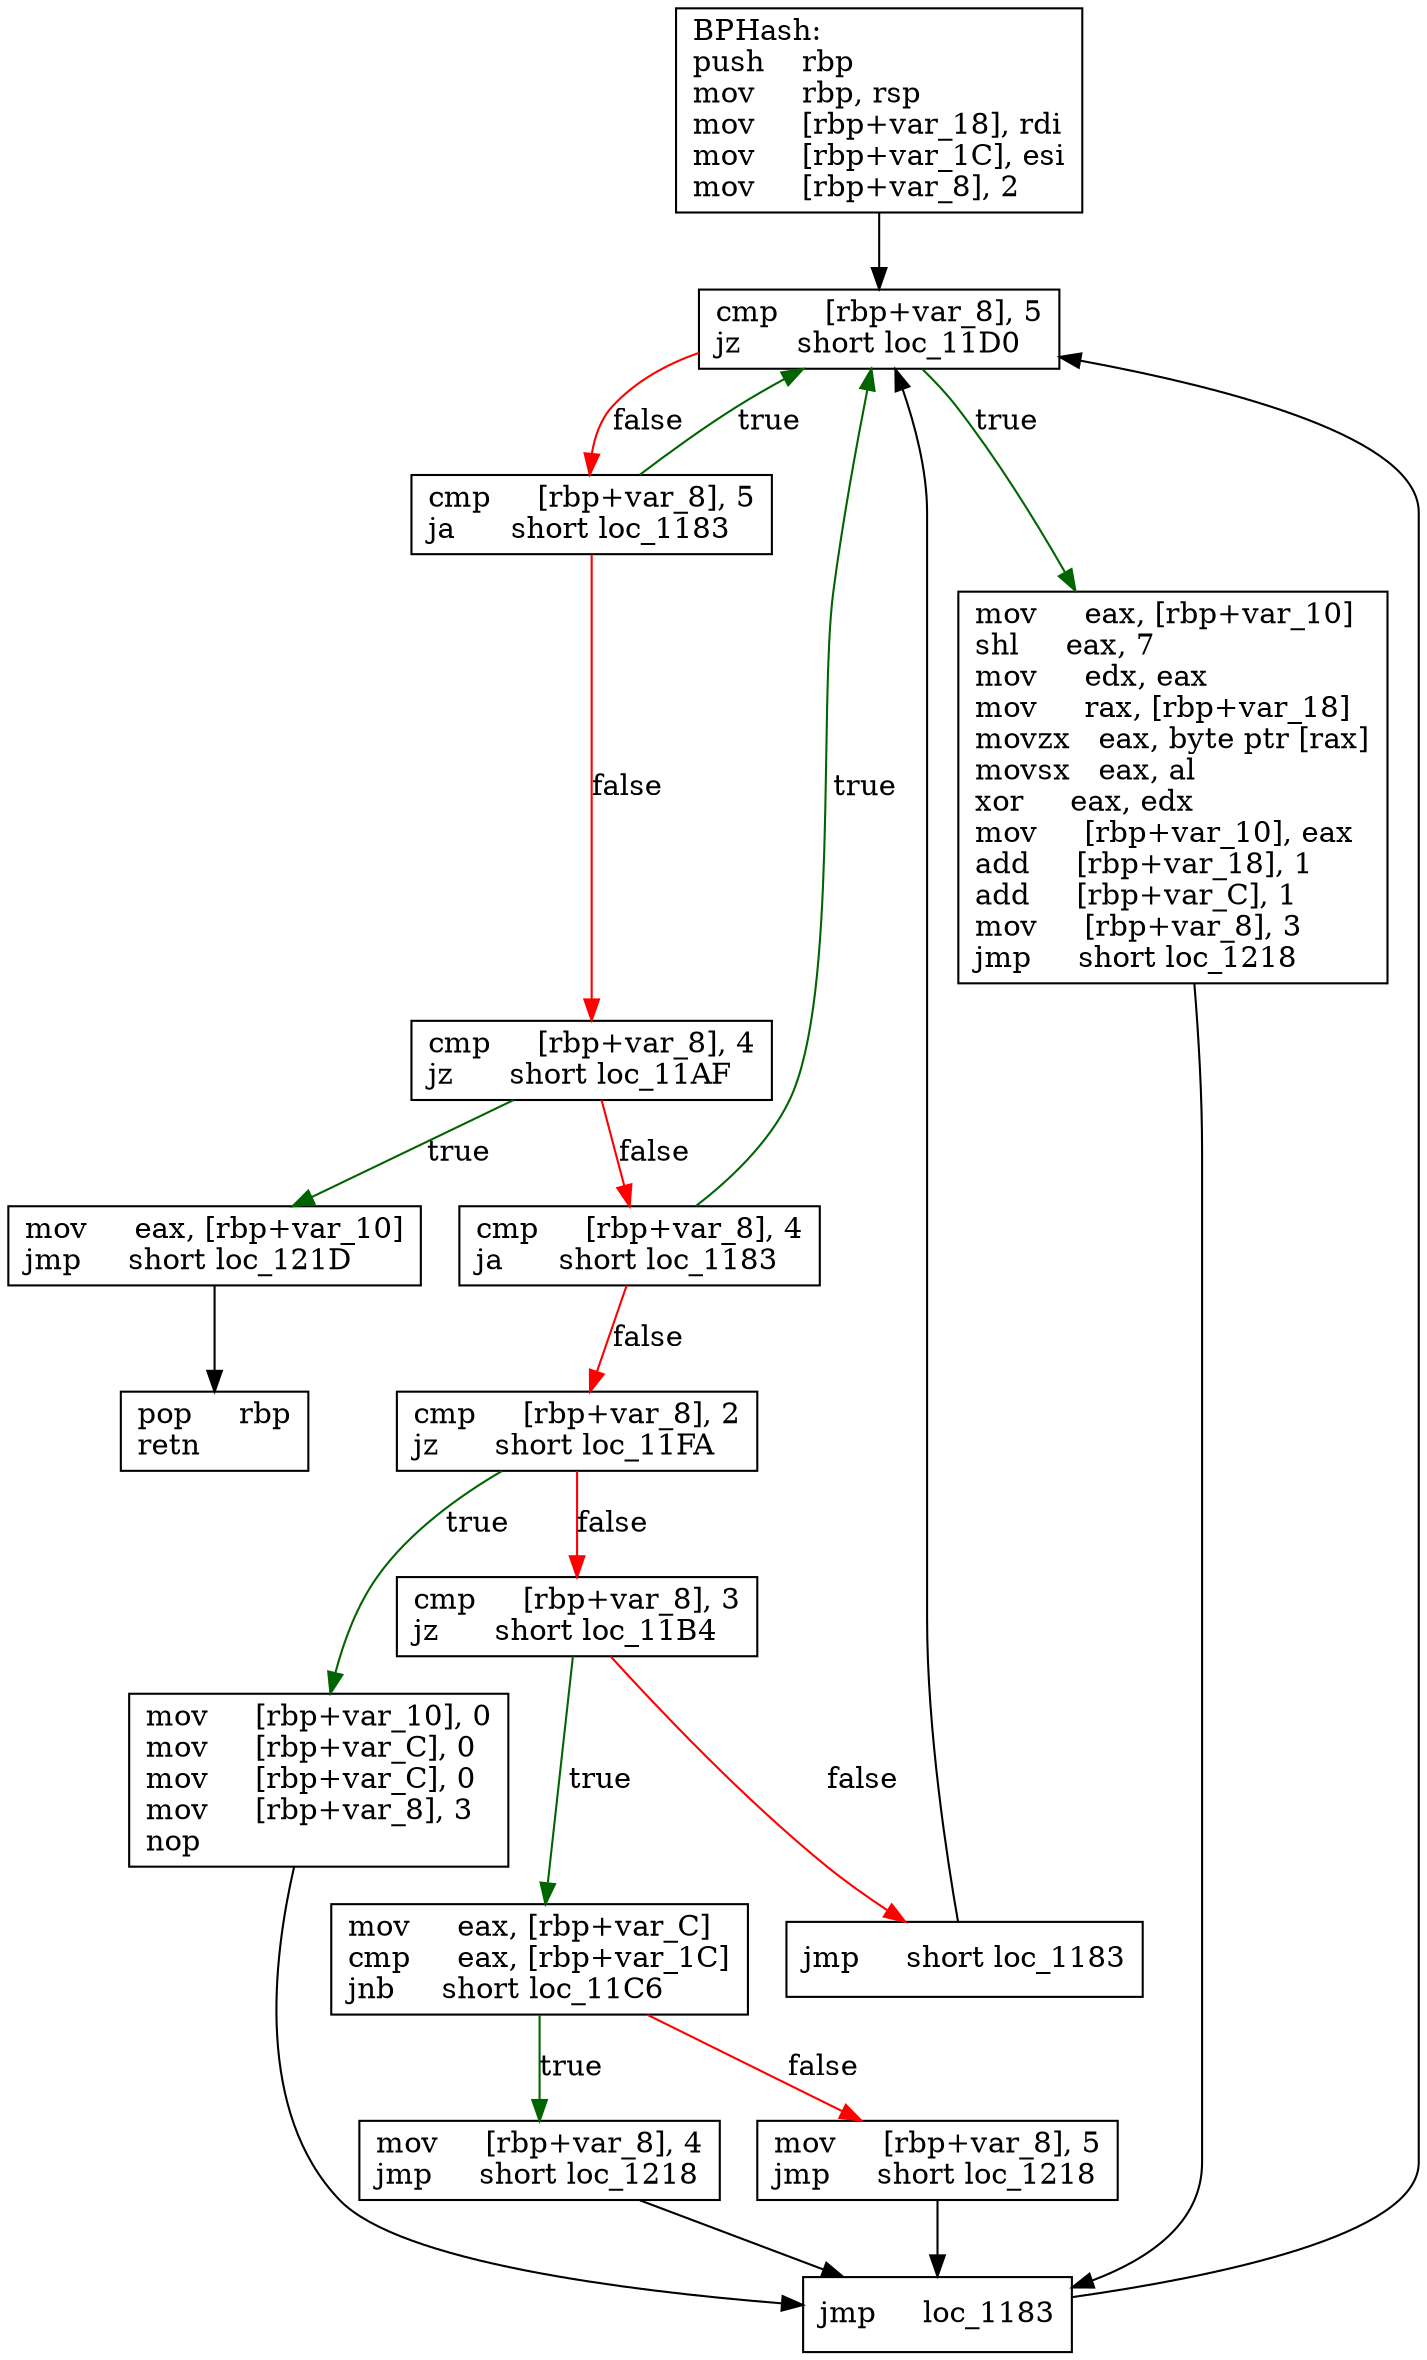digraph "BPHash" {
	graph [
	];
	node [
		shape = "box"
	];
	edge [
	];
	"0" [
		label = "BPHash:\lpush    rbp\lmov     rbp, rsp\lmov     [rbp+var_18], rdi\lmov     [rbp+var_1C], esi\lmov     [rbp+var_8], 2\l"
	];
	"1" [
		label = "cmp     [rbp+var_8], 5\ljz      short loc_11D0\l"
	];
	"2" [
		label = "cmp     [rbp+var_8], 5\lja      short loc_1183\l"
	];
	"3" [
		label = "cmp     [rbp+var_8], 4\ljz      short loc_11AF\l"
	];
	"4" [
		label = "cmp     [rbp+var_8], 4\lja      short loc_1183\l"
	];
	"5" [
		label = "cmp     [rbp+var_8], 2\ljz      short loc_11FA\l"
	];
	"6" [
		label = "cmp     [rbp+var_8], 3\ljz      short loc_11B4\l"
	];
	"7" [
		label = "jmp     short loc_1183\l"
	];
	"8" [
		label = "mov     eax, [rbp+var_10]\ljmp     short loc_121D\l"
	];
	"9" [
		label = "mov     eax, [rbp+var_C]\lcmp     eax, [rbp+var_1C]\ljnb     short loc_11C6\l"
	];
	"10" [
		label = "mov     [rbp+var_8], 5\ljmp     short loc_1218\l"
	];
	"11" [
		label = "mov     [rbp+var_8], 4\ljmp     short loc_1218\l"
	];
	"12" [
		label = "mov     eax, [rbp+var_10]\lshl     eax, 7\lmov     edx, eax\lmov     rax, [rbp+var_18]\lmovzx   eax, byte ptr [rax]\lmovsx   eax, al\lxor     eax, edx\lmov     [rbp+var_10], eax\ladd     [rbp+var_18], 1\ladd     [rbp+var_C], 1\lmov     [rbp+var_8], 3\ljmp     short loc_1218\l"
	];
	"13" [
		label = "mov     [rbp+var_10], 0\lmov     [rbp+var_C], 0\lmov     [rbp+var_C], 0\lmov     [rbp+var_8], 3\lnop\l"
	];
	"14" [
		label = "jmp     loc_1183\l"
	];
	"15" [
		label = "pop     rbp\lretn\l"
	];
// node 0
	"0" -> "1" [ ];
// node 1
	"1" -> "2" [ label = "false", color = red ];
	"1" -> "12" [ label = "true", color = darkgreen ];
// node 2
	"2" -> "1" [ label = "true", color = darkgreen ];
	"2" -> "3" [ label = "false", color = red ];
// node 3
	"3" -> "4" [ label = "false", color = red ];
	"3" -> "8" [ label = "true", color = darkgreen ];
// node 4
	"4" -> "1" [ label = "true", color = darkgreen ];
	"4" -> "5" [ label = "false", color = red ];
// node 5
	"5" -> "6" [ label = "false", color = red ];
	"5" -> "13" [ label = "true", color = darkgreen ];
// node 6
	"6" -> "7" [ label = "false", color = red ];
	"6" -> "9" [ label = "true", color = darkgreen ];
// node 7
	"7" -> "1" [ ];
// node 8
	"8" -> "15" [ ];
// node 9
	"9" -> "10" [ label = "false", color = red ];
	"9" -> "11" [ label = "true", color = darkgreen ];
// node 10
	"10" -> "14" [ ];
// node 11
	"11" -> "14" [ ];
// node 12
	"12" -> "14" [ ];
// node 13
	"13" -> "14" [ ];
// node 14
	"14" -> "1" [ ];
// node 15
}
